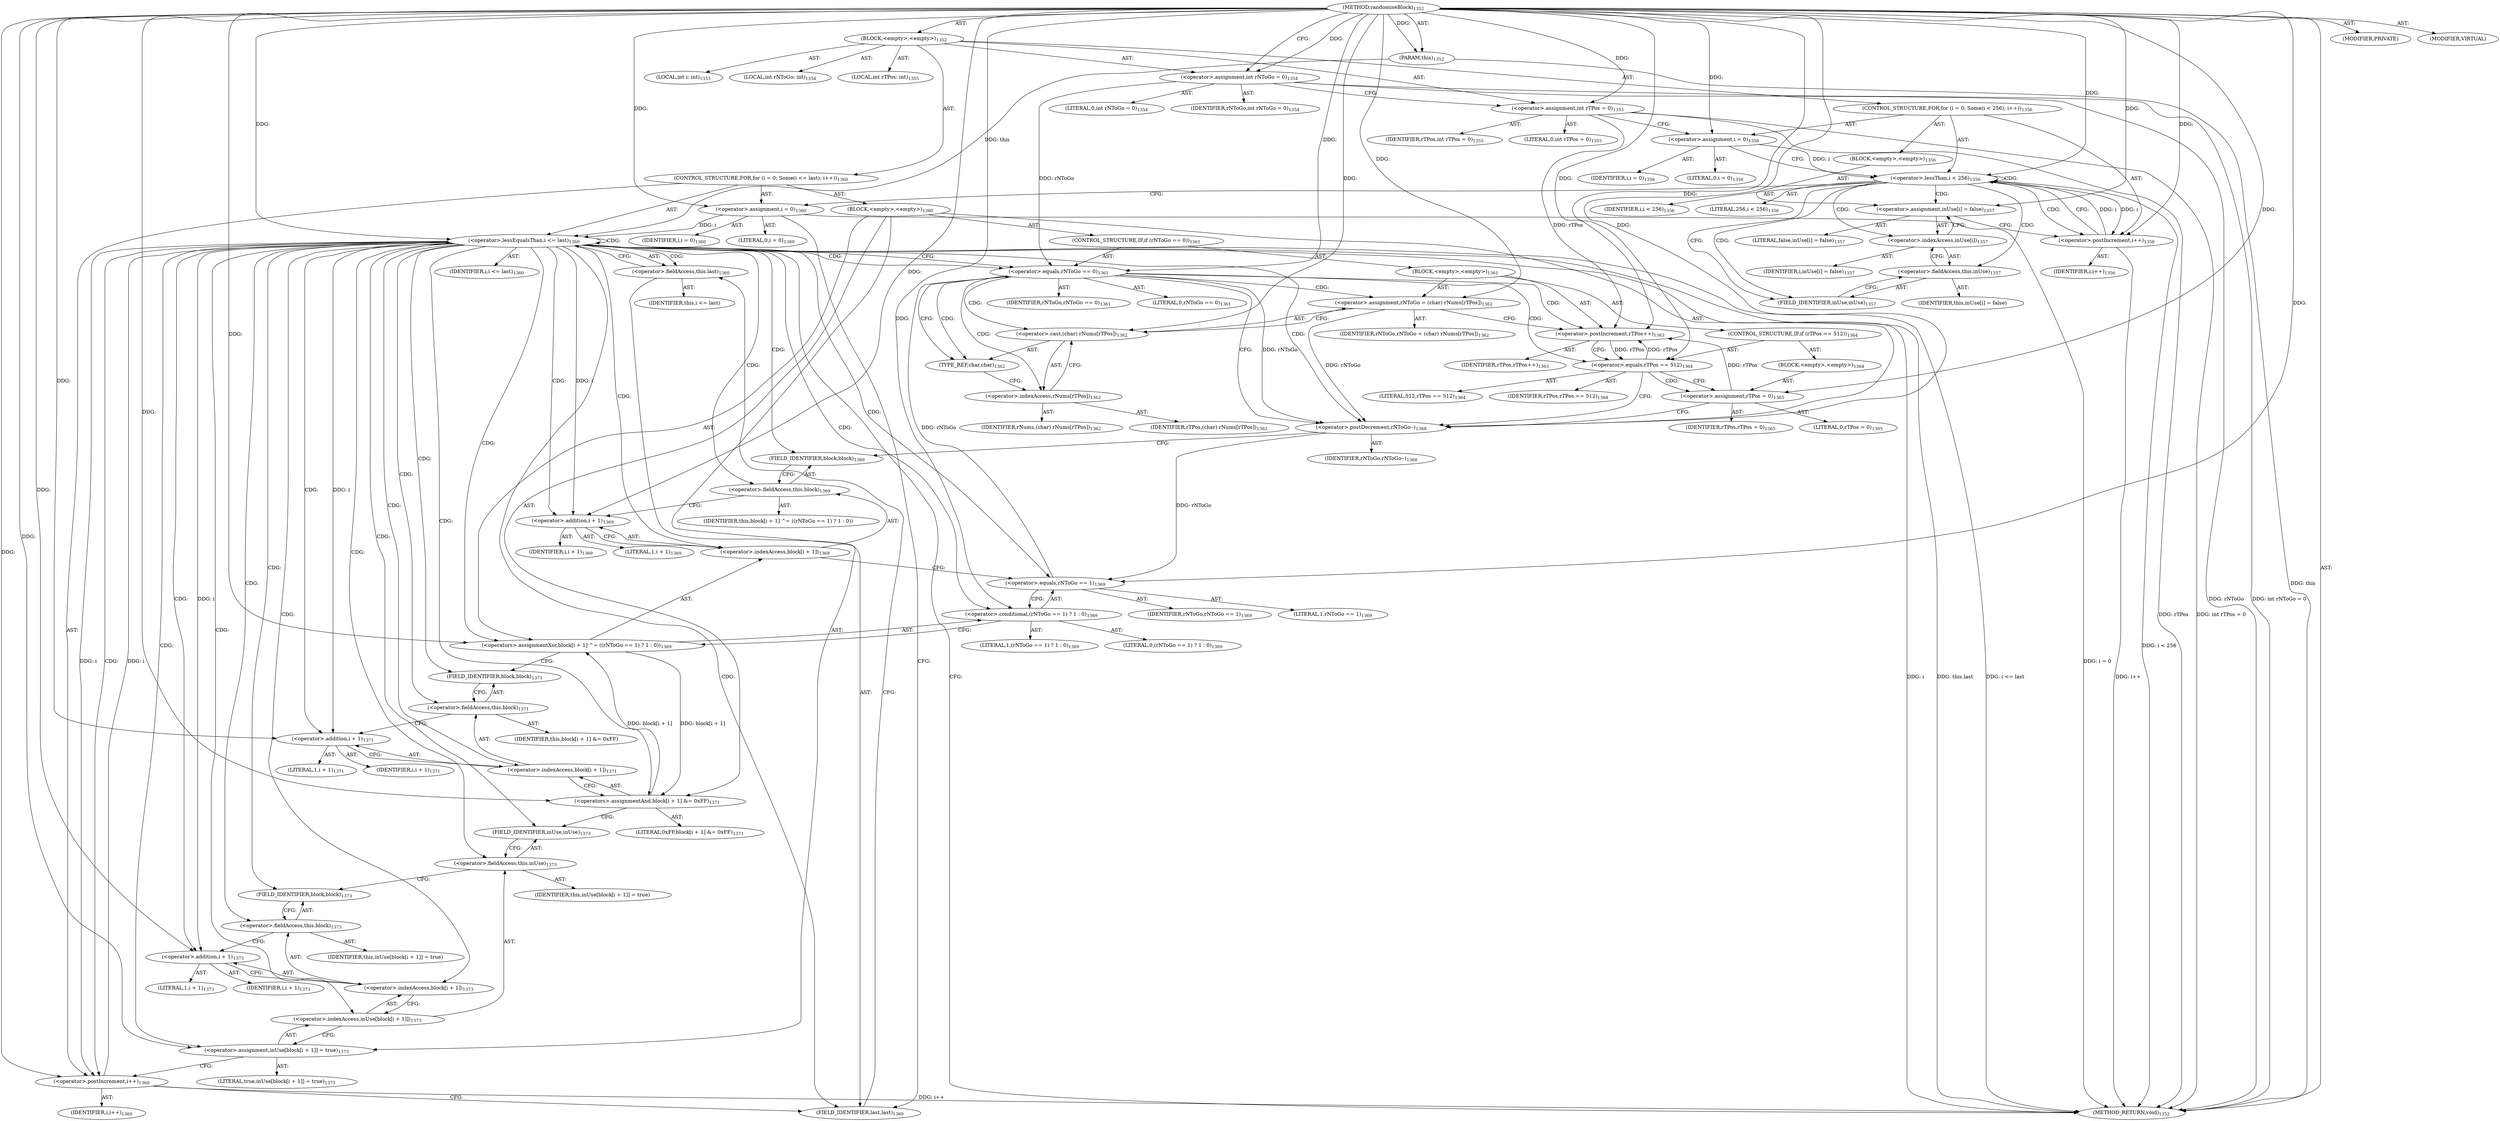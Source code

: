 digraph "randomiseBlock" {  
"111669149725" [label = <(METHOD,randomiseBlock)<SUB>1352</SUB>> ]
"115964117053" [label = <(PARAM,this)<SUB>1352</SUB>> ]
"25769803997" [label = <(BLOCK,&lt;empty&gt;,&lt;empty&gt;)<SUB>1352</SUB>> ]
"94489280626" [label = <(LOCAL,int i: int)<SUB>1353</SUB>> ]
"94489280627" [label = <(LOCAL,int rNToGo: int)<SUB>1354</SUB>> ]
"30064772731" [label = <(&lt;operator&gt;.assignment,int rNToGo = 0)<SUB>1354</SUB>> ]
"68719478224" [label = <(IDENTIFIER,rNToGo,int rNToGo = 0)<SUB>1354</SUB>> ]
"90194313647" [label = <(LITERAL,0,int rNToGo = 0)<SUB>1354</SUB>> ]
"94489280628" [label = <(LOCAL,int rTPos: int)<SUB>1355</SUB>> ]
"30064772732" [label = <(&lt;operator&gt;.assignment,int rTPos = 0)<SUB>1355</SUB>> ]
"68719478225" [label = <(IDENTIFIER,rTPos,int rTPos = 0)<SUB>1355</SUB>> ]
"90194313648" [label = <(LITERAL,0,int rTPos = 0)<SUB>1355</SUB>> ]
"47244640462" [label = <(CONTROL_STRUCTURE,FOR,for (i = 0; Some(i &lt; 256); i++))<SUB>1356</SUB>> ]
"30064772733" [label = <(&lt;operator&gt;.assignment,i = 0)<SUB>1356</SUB>> ]
"68719478226" [label = <(IDENTIFIER,i,i = 0)<SUB>1356</SUB>> ]
"90194313649" [label = <(LITERAL,0,i = 0)<SUB>1356</SUB>> ]
"30064772734" [label = <(&lt;operator&gt;.lessThan,i &lt; 256)<SUB>1356</SUB>> ]
"68719478227" [label = <(IDENTIFIER,i,i &lt; 256)<SUB>1356</SUB>> ]
"90194313650" [label = <(LITERAL,256,i &lt; 256)<SUB>1356</SUB>> ]
"30064772735" [label = <(&lt;operator&gt;.postIncrement,i++)<SUB>1356</SUB>> ]
"68719478228" [label = <(IDENTIFIER,i,i++)<SUB>1356</SUB>> ]
"25769803998" [label = <(BLOCK,&lt;empty&gt;,&lt;empty&gt;)<SUB>1356</SUB>> ]
"30064772736" [label = <(&lt;operator&gt;.assignment,inUse[i] = false)<SUB>1357</SUB>> ]
"30064772737" [label = <(&lt;operator&gt;.indexAccess,inUse[i])<SUB>1357</SUB>> ]
"30064772738" [label = <(&lt;operator&gt;.fieldAccess,this.inUse)<SUB>1357</SUB>> ]
"68719478229" [label = <(IDENTIFIER,this,inUse[i] = false)> ]
"55834575165" [label = <(FIELD_IDENTIFIER,inUse,inUse)<SUB>1357</SUB>> ]
"68719478230" [label = <(IDENTIFIER,i,inUse[i] = false)<SUB>1357</SUB>> ]
"90194313651" [label = <(LITERAL,false,inUse[i] = false)<SUB>1357</SUB>> ]
"47244640463" [label = <(CONTROL_STRUCTURE,FOR,for (i = 0; Some(i &lt;= last); i++))<SUB>1360</SUB>> ]
"30064772739" [label = <(&lt;operator&gt;.assignment,i = 0)<SUB>1360</SUB>> ]
"68719478231" [label = <(IDENTIFIER,i,i = 0)<SUB>1360</SUB>> ]
"90194313652" [label = <(LITERAL,0,i = 0)<SUB>1360</SUB>> ]
"30064772740" [label = <(&lt;operator&gt;.lessEqualsThan,i &lt;= last)<SUB>1360</SUB>> ]
"68719478232" [label = <(IDENTIFIER,i,i &lt;= last)<SUB>1360</SUB>> ]
"30064772741" [label = <(&lt;operator&gt;.fieldAccess,this.last)<SUB>1360</SUB>> ]
"68719478233" [label = <(IDENTIFIER,this,i &lt;= last)> ]
"55834575166" [label = <(FIELD_IDENTIFIER,last,last)<SUB>1360</SUB>> ]
"30064772742" [label = <(&lt;operator&gt;.postIncrement,i++)<SUB>1360</SUB>> ]
"68719478234" [label = <(IDENTIFIER,i,i++)<SUB>1360</SUB>> ]
"25769803999" [label = <(BLOCK,&lt;empty&gt;,&lt;empty&gt;)<SUB>1360</SUB>> ]
"47244640464" [label = <(CONTROL_STRUCTURE,IF,if (rNToGo == 0))<SUB>1361</SUB>> ]
"30064772743" [label = <(&lt;operator&gt;.equals,rNToGo == 0)<SUB>1361</SUB>> ]
"68719478235" [label = <(IDENTIFIER,rNToGo,rNToGo == 0)<SUB>1361</SUB>> ]
"90194313653" [label = <(LITERAL,0,rNToGo == 0)<SUB>1361</SUB>> ]
"25769804000" [label = <(BLOCK,&lt;empty&gt;,&lt;empty&gt;)<SUB>1361</SUB>> ]
"30064772744" [label = <(&lt;operator&gt;.assignment,rNToGo = (char) rNums[rTPos])<SUB>1362</SUB>> ]
"68719478236" [label = <(IDENTIFIER,rNToGo,rNToGo = (char) rNums[rTPos])<SUB>1362</SUB>> ]
"30064772745" [label = <(&lt;operator&gt;.cast,(char) rNums[rTPos])<SUB>1362</SUB>> ]
"180388626475" [label = <(TYPE_REF,char,char)<SUB>1362</SUB>> ]
"30064772746" [label = <(&lt;operator&gt;.indexAccess,rNums[rTPos])<SUB>1362</SUB>> ]
"68719478237" [label = <(IDENTIFIER,rNums,(char) rNums[rTPos])<SUB>1362</SUB>> ]
"68719478238" [label = <(IDENTIFIER,rTPos,(char) rNums[rTPos])<SUB>1362</SUB>> ]
"30064772747" [label = <(&lt;operator&gt;.postIncrement,rTPos++)<SUB>1363</SUB>> ]
"68719478239" [label = <(IDENTIFIER,rTPos,rTPos++)<SUB>1363</SUB>> ]
"47244640465" [label = <(CONTROL_STRUCTURE,IF,if (rTPos == 512))<SUB>1364</SUB>> ]
"30064772748" [label = <(&lt;operator&gt;.equals,rTPos == 512)<SUB>1364</SUB>> ]
"68719478240" [label = <(IDENTIFIER,rTPos,rTPos == 512)<SUB>1364</SUB>> ]
"90194313654" [label = <(LITERAL,512,rTPos == 512)<SUB>1364</SUB>> ]
"25769804001" [label = <(BLOCK,&lt;empty&gt;,&lt;empty&gt;)<SUB>1364</SUB>> ]
"30064772749" [label = <(&lt;operator&gt;.assignment,rTPos = 0)<SUB>1365</SUB>> ]
"68719478241" [label = <(IDENTIFIER,rTPos,rTPos = 0)<SUB>1365</SUB>> ]
"90194313655" [label = <(LITERAL,0,rTPos = 0)<SUB>1365</SUB>> ]
"30064772750" [label = <(&lt;operator&gt;.postDecrement,rNToGo--)<SUB>1368</SUB>> ]
"68719478242" [label = <(IDENTIFIER,rNToGo,rNToGo--)<SUB>1368</SUB>> ]
"30064772751" [label = <(&lt;operators&gt;.assignmentXor,block[i + 1] ^= ((rNToGo == 1) ? 1 : 0))<SUB>1369</SUB>> ]
"30064772752" [label = <(&lt;operator&gt;.indexAccess,block[i + 1])<SUB>1369</SUB>> ]
"30064772753" [label = <(&lt;operator&gt;.fieldAccess,this.block)<SUB>1369</SUB>> ]
"68719478243" [label = <(IDENTIFIER,this,block[i + 1] ^= ((rNToGo == 1) ? 1 : 0))> ]
"55834575167" [label = <(FIELD_IDENTIFIER,block,block)<SUB>1369</SUB>> ]
"30064772754" [label = <(&lt;operator&gt;.addition,i + 1)<SUB>1369</SUB>> ]
"68719478244" [label = <(IDENTIFIER,i,i + 1)<SUB>1369</SUB>> ]
"90194313656" [label = <(LITERAL,1,i + 1)<SUB>1369</SUB>> ]
"30064772755" [label = <(&lt;operator&gt;.conditional,(rNToGo == 1) ? 1 : 0)<SUB>1369</SUB>> ]
"30064772756" [label = <(&lt;operator&gt;.equals,rNToGo == 1)<SUB>1369</SUB>> ]
"68719478245" [label = <(IDENTIFIER,rNToGo,rNToGo == 1)<SUB>1369</SUB>> ]
"90194313657" [label = <(LITERAL,1,rNToGo == 1)<SUB>1369</SUB>> ]
"90194313658" [label = <(LITERAL,1,(rNToGo == 1) ? 1 : 0)<SUB>1369</SUB>> ]
"90194313659" [label = <(LITERAL,0,(rNToGo == 1) ? 1 : 0)<SUB>1369</SUB>> ]
"30064772757" [label = <(&lt;operators&gt;.assignmentAnd,block[i + 1] &amp;= 0xFF)<SUB>1371</SUB>> ]
"30064772758" [label = <(&lt;operator&gt;.indexAccess,block[i + 1])<SUB>1371</SUB>> ]
"30064772759" [label = <(&lt;operator&gt;.fieldAccess,this.block)<SUB>1371</SUB>> ]
"68719478246" [label = <(IDENTIFIER,this,block[i + 1] &amp;= 0xFF)> ]
"55834575168" [label = <(FIELD_IDENTIFIER,block,block)<SUB>1371</SUB>> ]
"30064772760" [label = <(&lt;operator&gt;.addition,i + 1)<SUB>1371</SUB>> ]
"68719478247" [label = <(IDENTIFIER,i,i + 1)<SUB>1371</SUB>> ]
"90194313660" [label = <(LITERAL,1,i + 1)<SUB>1371</SUB>> ]
"90194313661" [label = <(LITERAL,0xFF,block[i + 1] &amp;= 0xFF)<SUB>1371</SUB>> ]
"30064772761" [label = <(&lt;operator&gt;.assignment,inUse[block[i + 1]] = true)<SUB>1373</SUB>> ]
"30064772762" [label = <(&lt;operator&gt;.indexAccess,inUse[block[i + 1]])<SUB>1373</SUB>> ]
"30064772763" [label = <(&lt;operator&gt;.fieldAccess,this.inUse)<SUB>1373</SUB>> ]
"68719478248" [label = <(IDENTIFIER,this,inUse[block[i + 1]] = true)> ]
"55834575169" [label = <(FIELD_IDENTIFIER,inUse,inUse)<SUB>1373</SUB>> ]
"30064772764" [label = <(&lt;operator&gt;.indexAccess,block[i + 1])<SUB>1373</SUB>> ]
"30064772765" [label = <(&lt;operator&gt;.fieldAccess,this.block)<SUB>1373</SUB>> ]
"68719478249" [label = <(IDENTIFIER,this,inUse[block[i + 1]] = true)> ]
"55834575170" [label = <(FIELD_IDENTIFIER,block,block)<SUB>1373</SUB>> ]
"30064772766" [label = <(&lt;operator&gt;.addition,i + 1)<SUB>1373</SUB>> ]
"68719478250" [label = <(IDENTIFIER,i,i + 1)<SUB>1373</SUB>> ]
"90194313662" [label = <(LITERAL,1,i + 1)<SUB>1373</SUB>> ]
"90194313663" [label = <(LITERAL,true,inUse[block[i + 1]] = true)<SUB>1373</SUB>> ]
"133143986273" [label = <(MODIFIER,PRIVATE)> ]
"133143986274" [label = <(MODIFIER,VIRTUAL)> ]
"128849018909" [label = <(METHOD_RETURN,void)<SUB>1352</SUB>> ]
  "111669149725" -> "115964117053"  [ label = "AST: "] 
  "111669149725" -> "25769803997"  [ label = "AST: "] 
  "111669149725" -> "133143986273"  [ label = "AST: "] 
  "111669149725" -> "133143986274"  [ label = "AST: "] 
  "111669149725" -> "128849018909"  [ label = "AST: "] 
  "25769803997" -> "94489280626"  [ label = "AST: "] 
  "25769803997" -> "94489280627"  [ label = "AST: "] 
  "25769803997" -> "30064772731"  [ label = "AST: "] 
  "25769803997" -> "94489280628"  [ label = "AST: "] 
  "25769803997" -> "30064772732"  [ label = "AST: "] 
  "25769803997" -> "47244640462"  [ label = "AST: "] 
  "25769803997" -> "47244640463"  [ label = "AST: "] 
  "30064772731" -> "68719478224"  [ label = "AST: "] 
  "30064772731" -> "90194313647"  [ label = "AST: "] 
  "30064772732" -> "68719478225"  [ label = "AST: "] 
  "30064772732" -> "90194313648"  [ label = "AST: "] 
  "47244640462" -> "30064772733"  [ label = "AST: "] 
  "47244640462" -> "30064772734"  [ label = "AST: "] 
  "47244640462" -> "30064772735"  [ label = "AST: "] 
  "47244640462" -> "25769803998"  [ label = "AST: "] 
  "30064772733" -> "68719478226"  [ label = "AST: "] 
  "30064772733" -> "90194313649"  [ label = "AST: "] 
  "30064772734" -> "68719478227"  [ label = "AST: "] 
  "30064772734" -> "90194313650"  [ label = "AST: "] 
  "30064772735" -> "68719478228"  [ label = "AST: "] 
  "25769803998" -> "30064772736"  [ label = "AST: "] 
  "30064772736" -> "30064772737"  [ label = "AST: "] 
  "30064772736" -> "90194313651"  [ label = "AST: "] 
  "30064772737" -> "30064772738"  [ label = "AST: "] 
  "30064772737" -> "68719478230"  [ label = "AST: "] 
  "30064772738" -> "68719478229"  [ label = "AST: "] 
  "30064772738" -> "55834575165"  [ label = "AST: "] 
  "47244640463" -> "30064772739"  [ label = "AST: "] 
  "47244640463" -> "30064772740"  [ label = "AST: "] 
  "47244640463" -> "30064772742"  [ label = "AST: "] 
  "47244640463" -> "25769803999"  [ label = "AST: "] 
  "30064772739" -> "68719478231"  [ label = "AST: "] 
  "30064772739" -> "90194313652"  [ label = "AST: "] 
  "30064772740" -> "68719478232"  [ label = "AST: "] 
  "30064772740" -> "30064772741"  [ label = "AST: "] 
  "30064772741" -> "68719478233"  [ label = "AST: "] 
  "30064772741" -> "55834575166"  [ label = "AST: "] 
  "30064772742" -> "68719478234"  [ label = "AST: "] 
  "25769803999" -> "47244640464"  [ label = "AST: "] 
  "25769803999" -> "30064772750"  [ label = "AST: "] 
  "25769803999" -> "30064772751"  [ label = "AST: "] 
  "25769803999" -> "30064772757"  [ label = "AST: "] 
  "25769803999" -> "30064772761"  [ label = "AST: "] 
  "47244640464" -> "30064772743"  [ label = "AST: "] 
  "47244640464" -> "25769804000"  [ label = "AST: "] 
  "30064772743" -> "68719478235"  [ label = "AST: "] 
  "30064772743" -> "90194313653"  [ label = "AST: "] 
  "25769804000" -> "30064772744"  [ label = "AST: "] 
  "25769804000" -> "30064772747"  [ label = "AST: "] 
  "25769804000" -> "47244640465"  [ label = "AST: "] 
  "30064772744" -> "68719478236"  [ label = "AST: "] 
  "30064772744" -> "30064772745"  [ label = "AST: "] 
  "30064772745" -> "180388626475"  [ label = "AST: "] 
  "30064772745" -> "30064772746"  [ label = "AST: "] 
  "30064772746" -> "68719478237"  [ label = "AST: "] 
  "30064772746" -> "68719478238"  [ label = "AST: "] 
  "30064772747" -> "68719478239"  [ label = "AST: "] 
  "47244640465" -> "30064772748"  [ label = "AST: "] 
  "47244640465" -> "25769804001"  [ label = "AST: "] 
  "30064772748" -> "68719478240"  [ label = "AST: "] 
  "30064772748" -> "90194313654"  [ label = "AST: "] 
  "25769804001" -> "30064772749"  [ label = "AST: "] 
  "30064772749" -> "68719478241"  [ label = "AST: "] 
  "30064772749" -> "90194313655"  [ label = "AST: "] 
  "30064772750" -> "68719478242"  [ label = "AST: "] 
  "30064772751" -> "30064772752"  [ label = "AST: "] 
  "30064772751" -> "30064772755"  [ label = "AST: "] 
  "30064772752" -> "30064772753"  [ label = "AST: "] 
  "30064772752" -> "30064772754"  [ label = "AST: "] 
  "30064772753" -> "68719478243"  [ label = "AST: "] 
  "30064772753" -> "55834575167"  [ label = "AST: "] 
  "30064772754" -> "68719478244"  [ label = "AST: "] 
  "30064772754" -> "90194313656"  [ label = "AST: "] 
  "30064772755" -> "30064772756"  [ label = "AST: "] 
  "30064772755" -> "90194313658"  [ label = "AST: "] 
  "30064772755" -> "90194313659"  [ label = "AST: "] 
  "30064772756" -> "68719478245"  [ label = "AST: "] 
  "30064772756" -> "90194313657"  [ label = "AST: "] 
  "30064772757" -> "30064772758"  [ label = "AST: "] 
  "30064772757" -> "90194313661"  [ label = "AST: "] 
  "30064772758" -> "30064772759"  [ label = "AST: "] 
  "30064772758" -> "30064772760"  [ label = "AST: "] 
  "30064772759" -> "68719478246"  [ label = "AST: "] 
  "30064772759" -> "55834575168"  [ label = "AST: "] 
  "30064772760" -> "68719478247"  [ label = "AST: "] 
  "30064772760" -> "90194313660"  [ label = "AST: "] 
  "30064772761" -> "30064772762"  [ label = "AST: "] 
  "30064772761" -> "90194313663"  [ label = "AST: "] 
  "30064772762" -> "30064772763"  [ label = "AST: "] 
  "30064772762" -> "30064772764"  [ label = "AST: "] 
  "30064772763" -> "68719478248"  [ label = "AST: "] 
  "30064772763" -> "55834575169"  [ label = "AST: "] 
  "30064772764" -> "30064772765"  [ label = "AST: "] 
  "30064772764" -> "30064772766"  [ label = "AST: "] 
  "30064772765" -> "68719478249"  [ label = "AST: "] 
  "30064772765" -> "55834575170"  [ label = "AST: "] 
  "30064772766" -> "68719478250"  [ label = "AST: "] 
  "30064772766" -> "90194313662"  [ label = "AST: "] 
  "30064772731" -> "30064772732"  [ label = "CFG: "] 
  "30064772732" -> "30064772733"  [ label = "CFG: "] 
  "30064772733" -> "30064772734"  [ label = "CFG: "] 
  "30064772734" -> "55834575165"  [ label = "CFG: "] 
  "30064772734" -> "30064772739"  [ label = "CFG: "] 
  "30064772735" -> "30064772734"  [ label = "CFG: "] 
  "30064772739" -> "55834575166"  [ label = "CFG: "] 
  "30064772740" -> "128849018909"  [ label = "CFG: "] 
  "30064772740" -> "30064772743"  [ label = "CFG: "] 
  "30064772742" -> "55834575166"  [ label = "CFG: "] 
  "30064772736" -> "30064772735"  [ label = "CFG: "] 
  "30064772741" -> "30064772740"  [ label = "CFG: "] 
  "30064772750" -> "55834575167"  [ label = "CFG: "] 
  "30064772751" -> "55834575168"  [ label = "CFG: "] 
  "30064772757" -> "55834575169"  [ label = "CFG: "] 
  "30064772761" -> "30064772742"  [ label = "CFG: "] 
  "30064772737" -> "30064772736"  [ label = "CFG: "] 
  "55834575166" -> "30064772741"  [ label = "CFG: "] 
  "30064772743" -> "180388626475"  [ label = "CFG: "] 
  "30064772743" -> "30064772750"  [ label = "CFG: "] 
  "30064772752" -> "30064772756"  [ label = "CFG: "] 
  "30064772755" -> "30064772751"  [ label = "CFG: "] 
  "30064772758" -> "30064772757"  [ label = "CFG: "] 
  "30064772762" -> "30064772761"  [ label = "CFG: "] 
  "30064772738" -> "30064772737"  [ label = "CFG: "] 
  "30064772744" -> "30064772747"  [ label = "CFG: "] 
  "30064772747" -> "30064772748"  [ label = "CFG: "] 
  "30064772753" -> "30064772754"  [ label = "CFG: "] 
  "30064772754" -> "30064772752"  [ label = "CFG: "] 
  "30064772756" -> "30064772755"  [ label = "CFG: "] 
  "30064772759" -> "30064772760"  [ label = "CFG: "] 
  "30064772760" -> "30064772758"  [ label = "CFG: "] 
  "30064772763" -> "55834575170"  [ label = "CFG: "] 
  "30064772764" -> "30064772762"  [ label = "CFG: "] 
  "55834575165" -> "30064772738"  [ label = "CFG: "] 
  "30064772745" -> "30064772744"  [ label = "CFG: "] 
  "30064772748" -> "30064772749"  [ label = "CFG: "] 
  "30064772748" -> "30064772750"  [ label = "CFG: "] 
  "55834575167" -> "30064772753"  [ label = "CFG: "] 
  "55834575168" -> "30064772759"  [ label = "CFG: "] 
  "55834575169" -> "30064772763"  [ label = "CFG: "] 
  "30064772765" -> "30064772766"  [ label = "CFG: "] 
  "30064772766" -> "30064772764"  [ label = "CFG: "] 
  "180388626475" -> "30064772746"  [ label = "CFG: "] 
  "30064772746" -> "30064772745"  [ label = "CFG: "] 
  "30064772749" -> "30064772750"  [ label = "CFG: "] 
  "55834575170" -> "30064772765"  [ label = "CFG: "] 
  "111669149725" -> "30064772731"  [ label = "CFG: "] 
  "115964117053" -> "128849018909"  [ label = "DDG: this"] 
  "30064772731" -> "128849018909"  [ label = "DDG: rNToGo"] 
  "30064772731" -> "128849018909"  [ label = "DDG: int rNToGo = 0"] 
  "30064772732" -> "128849018909"  [ label = "DDG: rTPos"] 
  "30064772732" -> "128849018909"  [ label = "DDG: int rTPos = 0"] 
  "30064772734" -> "128849018909"  [ label = "DDG: i &lt; 256"] 
  "30064772739" -> "128849018909"  [ label = "DDG: i = 0"] 
  "30064772740" -> "128849018909"  [ label = "DDG: i"] 
  "30064772740" -> "128849018909"  [ label = "DDG: this.last"] 
  "30064772740" -> "128849018909"  [ label = "DDG: i &lt;= last"] 
  "30064772742" -> "128849018909"  [ label = "DDG: i++"] 
  "30064772735" -> "128849018909"  [ label = "DDG: i++"] 
  "111669149725" -> "115964117053"  [ label = "DDG: "] 
  "111669149725" -> "30064772731"  [ label = "DDG: "] 
  "111669149725" -> "30064772732"  [ label = "DDG: "] 
  "111669149725" -> "30064772733"  [ label = "DDG: "] 
  "111669149725" -> "30064772739"  [ label = "DDG: "] 
  "30064772733" -> "30064772734"  [ label = "DDG: i"] 
  "30064772735" -> "30064772734"  [ label = "DDG: i"] 
  "111669149725" -> "30064772734"  [ label = "DDG: "] 
  "30064772734" -> "30064772735"  [ label = "DDG: i"] 
  "111669149725" -> "30064772735"  [ label = "DDG: "] 
  "111669149725" -> "30064772736"  [ label = "DDG: "] 
  "30064772739" -> "30064772740"  [ label = "DDG: i"] 
  "30064772742" -> "30064772740"  [ label = "DDG: i"] 
  "111669149725" -> "30064772740"  [ label = "DDG: "] 
  "115964117053" -> "30064772740"  [ label = "DDG: this"] 
  "111669149725" -> "30064772742"  [ label = "DDG: "] 
  "30064772740" -> "30064772742"  [ label = "DDG: i"] 
  "111669149725" -> "30064772751"  [ label = "DDG: "] 
  "111669149725" -> "30064772757"  [ label = "DDG: "] 
  "111669149725" -> "30064772761"  [ label = "DDG: "] 
  "30064772743" -> "30064772750"  [ label = "DDG: rNToGo"] 
  "30064772744" -> "30064772750"  [ label = "DDG: rNToGo"] 
  "111669149725" -> "30064772750"  [ label = "DDG: "] 
  "30064772757" -> "30064772751"  [ label = "DDG: block[i + 1]"] 
  "30064772751" -> "30064772757"  [ label = "DDG: block[i + 1]"] 
  "30064772731" -> "30064772743"  [ label = "DDG: rNToGo"] 
  "30064772756" -> "30064772743"  [ label = "DDG: rNToGo"] 
  "111669149725" -> "30064772743"  [ label = "DDG: "] 
  "111669149725" -> "30064772744"  [ label = "DDG: "] 
  "111669149725" -> "30064772755"  [ label = "DDG: "] 
  "30064772732" -> "30064772747"  [ label = "DDG: rTPos"] 
  "30064772748" -> "30064772747"  [ label = "DDG: rTPos"] 
  "30064772749" -> "30064772747"  [ label = "DDG: rTPos"] 
  "111669149725" -> "30064772747"  [ label = "DDG: "] 
  "30064772740" -> "30064772754"  [ label = "DDG: i"] 
  "111669149725" -> "30064772754"  [ label = "DDG: "] 
  "30064772750" -> "30064772756"  [ label = "DDG: rNToGo"] 
  "111669149725" -> "30064772756"  [ label = "DDG: "] 
  "111669149725" -> "30064772760"  [ label = "DDG: "] 
  "30064772740" -> "30064772760"  [ label = "DDG: i"] 
  "111669149725" -> "30064772745"  [ label = "DDG: "] 
  "30064772747" -> "30064772748"  [ label = "DDG: rTPos"] 
  "111669149725" -> "30064772748"  [ label = "DDG: "] 
  "111669149725" -> "30064772749"  [ label = "DDG: "] 
  "111669149725" -> "30064772766"  [ label = "DDG: "] 
  "30064772740" -> "30064772766"  [ label = "DDG: i"] 
  "30064772734" -> "30064772734"  [ label = "CDG: "] 
  "30064772734" -> "30064772737"  [ label = "CDG: "] 
  "30064772734" -> "30064772738"  [ label = "CDG: "] 
  "30064772734" -> "30064772735"  [ label = "CDG: "] 
  "30064772734" -> "30064772736"  [ label = "CDG: "] 
  "30064772734" -> "55834575165"  [ label = "CDG: "] 
  "30064772740" -> "30064772741"  [ label = "CDG: "] 
  "30064772740" -> "30064772742"  [ label = "CDG: "] 
  "30064772740" -> "30064772740"  [ label = "CDG: "] 
  "30064772740" -> "30064772743"  [ label = "CDG: "] 
  "30064772740" -> "55834575169"  [ label = "CDG: "] 
  "30064772740" -> "55834575170"  [ label = "CDG: "] 
  "30064772740" -> "30064772757"  [ label = "CDG: "] 
  "30064772740" -> "30064772758"  [ label = "CDG: "] 
  "30064772740" -> "30064772755"  [ label = "CDG: "] 
  "30064772740" -> "30064772756"  [ label = "CDG: "] 
  "30064772740" -> "30064772761"  [ label = "CDG: "] 
  "30064772740" -> "30064772762"  [ label = "CDG: "] 
  "30064772740" -> "30064772759"  [ label = "CDG: "] 
  "30064772740" -> "30064772760"  [ label = "CDG: "] 
  "30064772740" -> "30064772750"  [ label = "CDG: "] 
  "30064772740" -> "30064772753"  [ label = "CDG: "] 
  "30064772740" -> "30064772754"  [ label = "CDG: "] 
  "30064772740" -> "30064772751"  [ label = "CDG: "] 
  "30064772740" -> "30064772752"  [ label = "CDG: "] 
  "30064772740" -> "30064772765"  [ label = "CDG: "] 
  "30064772740" -> "30064772766"  [ label = "CDG: "] 
  "30064772740" -> "30064772763"  [ label = "CDG: "] 
  "30064772740" -> "30064772764"  [ label = "CDG: "] 
  "30064772740" -> "55834575167"  [ label = "CDG: "] 
  "30064772740" -> "55834575168"  [ label = "CDG: "] 
  "30064772740" -> "55834575166"  [ label = "CDG: "] 
  "30064772743" -> "30064772745"  [ label = "CDG: "] 
  "30064772743" -> "30064772746"  [ label = "CDG: "] 
  "30064772743" -> "30064772744"  [ label = "CDG: "] 
  "30064772743" -> "30064772747"  [ label = "CDG: "] 
  "30064772743" -> "30064772748"  [ label = "CDG: "] 
  "30064772743" -> "180388626475"  [ label = "CDG: "] 
  "30064772748" -> "30064772749"  [ label = "CDG: "] 
}
